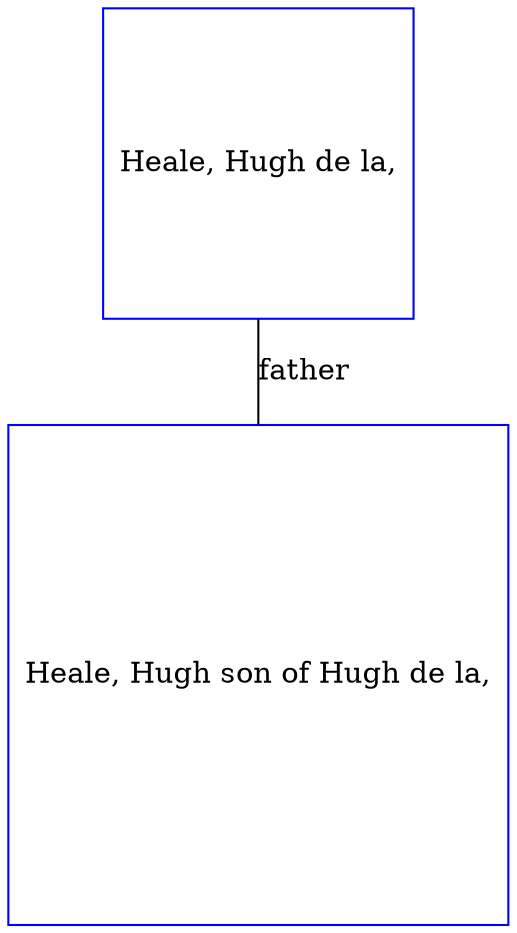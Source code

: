 digraph D {
    edge [dir=none];    node [shape=box];    "008770"   [label="Heale, Hugh de la,", shape=box, regular=1, color="blue"] ;
"008769"   [label="Heale, Hugh son of Hugh de la,", shape=box, regular=1, color="blue"] ;
008770->008769 [label="father",arrowsize=0.0]; 
}
